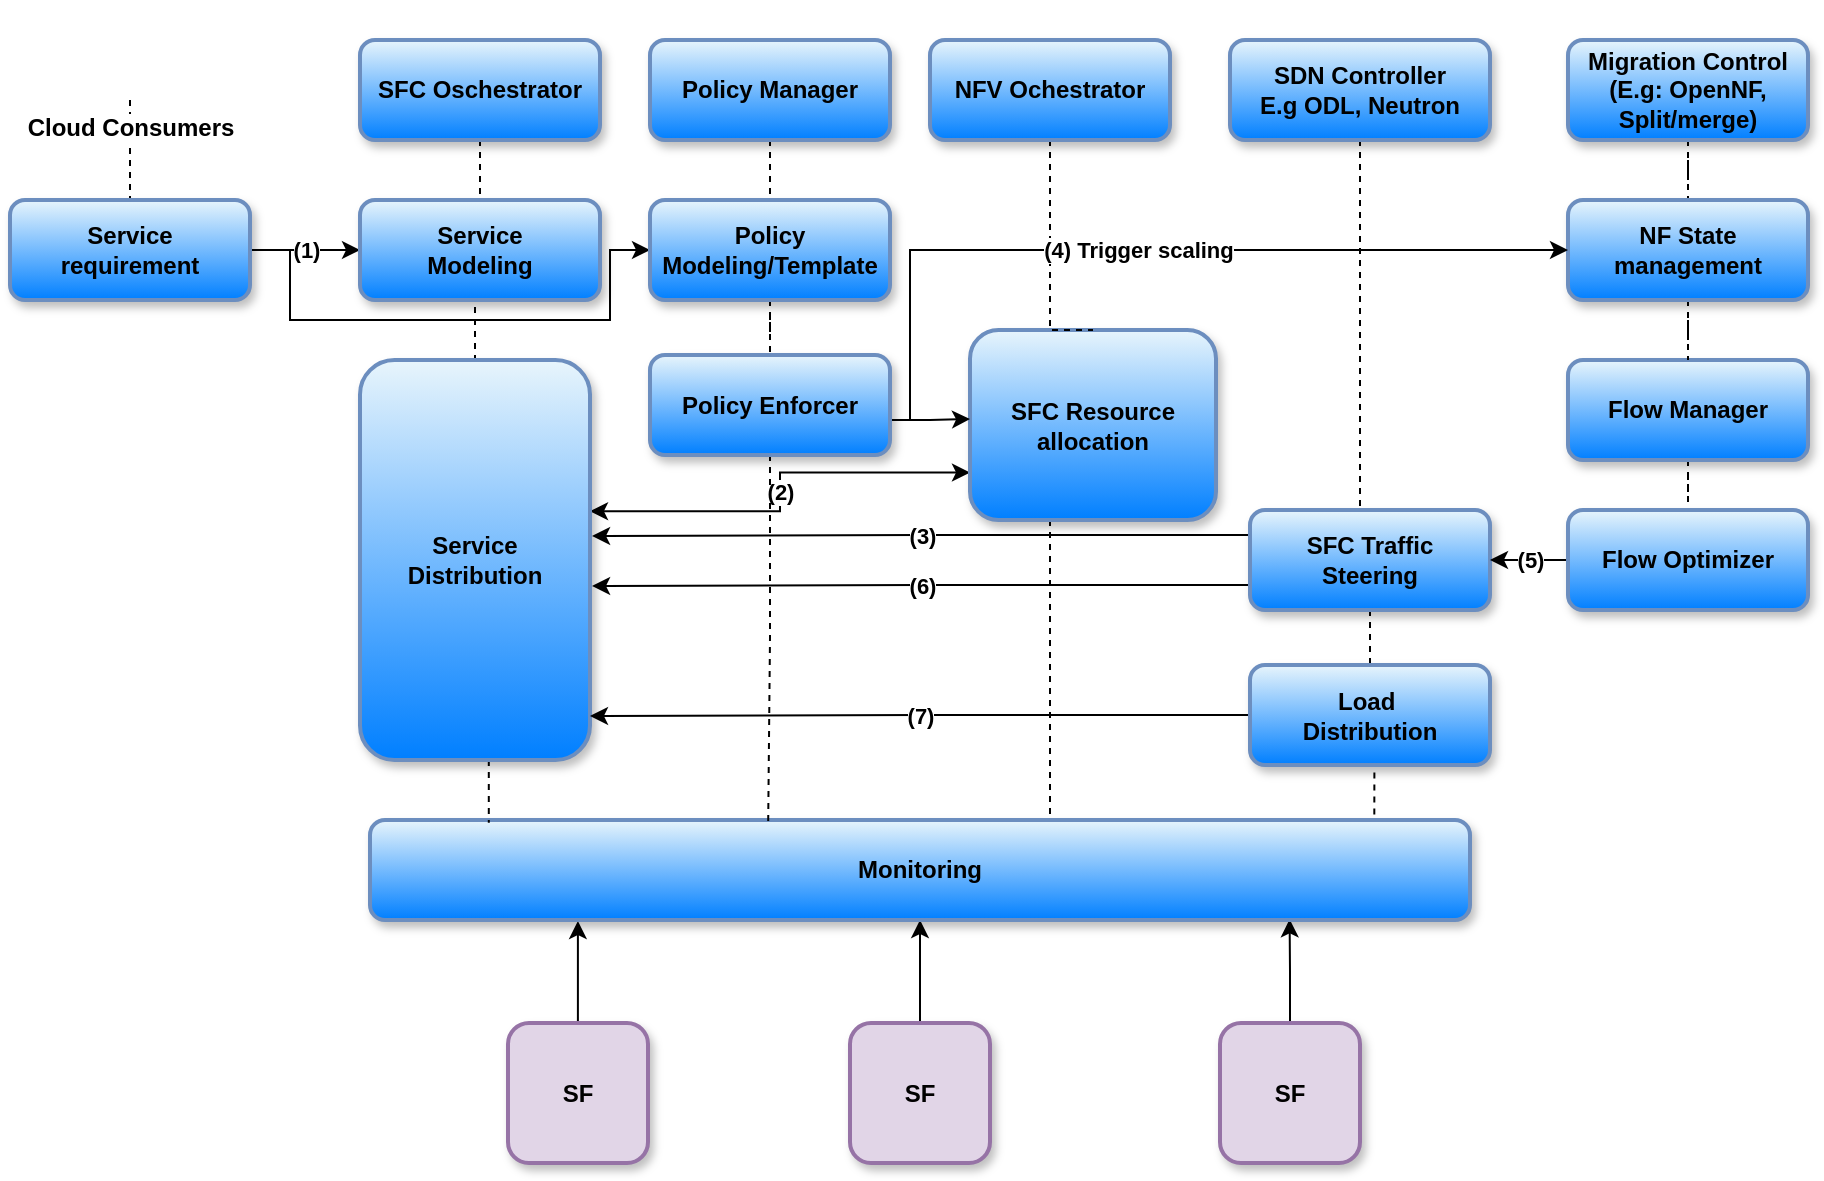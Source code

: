 <mxfile version="11.2.1" type="github" pages="1"><diagram id="kQbExWPN0CtBKPwcFrdm" name="Page-1"><mxGraphModel dx="2272" dy="804" grid="1" gridSize="10" guides="1" tooltips="1" connect="1" arrows="1" fold="1" page="1" pageScale="1" pageWidth="850" pageHeight="1100" math="0" shadow="0"><root><mxCell id="0"/><mxCell id="1" parent="0"/><mxCell id="JRXhheI9iP6am6KIxg5r-28" style="edgeStyle=orthogonalEdgeStyle;rounded=0;orthogonalLoop=1;jettySize=auto;html=1;exitX=0.5;exitY=1;exitDx=0;exitDy=0;entryX=0.5;entryY=0;entryDx=0;entryDy=0;endArrow=none;endFill=0;dashed=1;" parent="1" source="cVBhmCMEJ00_9S8NygyT-1" target="JRXhheI9iP6am6KIxg5r-5" edge="1"><mxGeometry relative="1" as="geometry"/></mxCell><mxCell id="cVBhmCMEJ00_9S8NygyT-1" value="&lt;b&gt;Cloud Consumers&lt;/b&gt;" style="shape=image;html=1;verticalAlign=top;verticalLabelPosition=bottom;labelBackgroundColor=#ffffff;imageAspect=0;aspect=fixed;image=https://cdn2.iconfinder.com/data/icons/pinpoint-interface/48/users-128.png" parent="1" vertex="1"><mxGeometry x="25" y="110" width="50" height="50" as="geometry"/></mxCell><mxCell id="JRXhheI9iP6am6KIxg5r-34" style="edgeStyle=orthogonalEdgeStyle;rounded=0;orthogonalLoop=1;jettySize=auto;html=1;entryX=0.5;entryY=0;entryDx=0;entryDy=0;dashed=1;endArrow=none;endFill=0;" parent="1" source="cVBhmCMEJ00_9S8NygyT-2" target="JRXhheI9iP6am6KIxg5r-12" edge="1"><mxGeometry relative="1" as="geometry"><Array as="points"><mxPoint x="665" y="365"/></Array></mxGeometry></mxCell><mxCell id="cVBhmCMEJ00_9S8NygyT-2" value="&lt;b&gt;SDN Controller&lt;br&gt;E.g ODL, Neutron&lt;br&gt;&lt;/b&gt;" style="rounded=1;whiteSpace=wrap;html=1;fillColor=#E8F5FC;strokeColor=#6c8ebf;gradientColor=#007FFF;strokeWidth=2;glass=0;shadow=1;comic=0;" parent="1" vertex="1"><mxGeometry x="600" y="130" width="130" height="50" as="geometry"/></mxCell><mxCell id="JRXhheI9iP6am6KIxg5r-49" style="edgeStyle=orthogonalEdgeStyle;rounded=0;orthogonalLoop=1;jettySize=auto;html=1;entryX=0.189;entryY=1.01;entryDx=0;entryDy=0;entryPerimeter=0;endArrow=classic;endFill=1;" parent="1" source="cVBhmCMEJ00_9S8NygyT-10" target="JRXhheI9iP6am6KIxg5r-3" edge="1"><mxGeometry relative="1" as="geometry"/></mxCell><mxCell id="cVBhmCMEJ00_9S8NygyT-10" value="&lt;b&gt;SF&lt;/b&gt;" style="whiteSpace=wrap;html=1;aspect=fixed;rounded=1;shadow=1;glass=0;comic=0;strokeWidth=2;fillColor=#e1d5e7;strokeColor=#9673a6;gradientDirection=north;flipH=1;" parent="1" vertex="1"><mxGeometry x="239" y="621.5" width="70" height="70" as="geometry"/></mxCell><mxCell id="JRXhheI9iP6am6KIxg5r-50" style="edgeStyle=orthogonalEdgeStyle;rounded=0;orthogonalLoop=1;jettySize=auto;html=1;exitX=0.5;exitY=0;exitDx=0;exitDy=0;entryX=0.5;entryY=1;entryDx=0;entryDy=0;endArrow=classic;endFill=1;" parent="1" source="cVBhmCMEJ00_9S8NygyT-11" target="JRXhheI9iP6am6KIxg5r-3" edge="1"><mxGeometry relative="1" as="geometry"/></mxCell><mxCell id="cVBhmCMEJ00_9S8NygyT-11" value="&lt;b&gt;SF&lt;/b&gt;" style="whiteSpace=wrap;html=1;aspect=fixed;rounded=1;shadow=1;glass=0;comic=0;strokeWidth=2;fillColor=#e1d5e7;strokeColor=#9673a6;gradientDirection=north;flipH=1;" parent="1" vertex="1"><mxGeometry x="410" y="621.5" width="70" height="70" as="geometry"/></mxCell><mxCell id="JRXhheI9iP6am6KIxg5r-51" style="edgeStyle=orthogonalEdgeStyle;rounded=0;orthogonalLoop=1;jettySize=auto;html=1;exitX=0.5;exitY=0;exitDx=0;exitDy=0;entryX=0.836;entryY=0.993;entryDx=0;entryDy=0;entryPerimeter=0;endArrow=classic;endFill=1;" parent="1" source="cVBhmCMEJ00_9S8NygyT-12" target="JRXhheI9iP6am6KIxg5r-3" edge="1"><mxGeometry relative="1" as="geometry"/></mxCell><mxCell id="cVBhmCMEJ00_9S8NygyT-12" value="&lt;b&gt;SF&lt;/b&gt;" style="whiteSpace=wrap;html=1;aspect=fixed;rounded=1;shadow=1;glass=0;comic=0;strokeWidth=2;fillColor=#e1d5e7;strokeColor=#9673a6;gradientDirection=north;flipH=1;" parent="1" vertex="1"><mxGeometry x="595" y="621.5" width="70" height="70" as="geometry"/></mxCell><mxCell id="JRXhheI9iP6am6KIxg5r-45" style="edgeStyle=orthogonalEdgeStyle;rounded=0;orthogonalLoop=1;jettySize=auto;html=1;entryX=0.5;entryY=0;entryDx=0;entryDy=0;endArrow=none;endFill=0;dashed=1;" parent="1" source="Mx0pS9zkEsmlNPc9uyDG-16" target="JRXhheI9iP6am6KIxg5r-32" edge="1"><mxGeometry relative="1" as="geometry"/></mxCell><mxCell id="Mx0pS9zkEsmlNPc9uyDG-16" value="&lt;b&gt;Migration Control&lt;br&gt;(E.g: OpenNF, Split/merge)&lt;br&gt;&lt;/b&gt;" style="rounded=1;whiteSpace=wrap;html=1;fillColor=#E8F5FC;strokeColor=#6c8ebf;gradientColor=#007FFF;strokeWidth=2;glass=0;shadow=1;comic=0;" parent="1" vertex="1"><mxGeometry x="769" y="130" width="120" height="50" as="geometry"/></mxCell><mxCell id="JRXhheI9iP6am6KIxg5r-23" style="edgeStyle=orthogonalEdgeStyle;rounded=0;orthogonalLoop=1;jettySize=auto;html=1;exitX=0.5;exitY=1;exitDx=0;exitDy=0;entryX=0.5;entryY=0;entryDx=0;entryDy=0;dashed=1;endArrow=none;endFill=0;" parent="1" source="JRXhheI9iP6am6KIxg5r-1" target="JRXhheI9iP6am6KIxg5r-13" edge="1"><mxGeometry relative="1" as="geometry"/></mxCell><mxCell id="JRXhheI9iP6am6KIxg5r-1" value="&lt;b&gt;SFC Oschestrator&lt;br&gt;&lt;/b&gt;" style="rounded=1;whiteSpace=wrap;html=1;fillColor=#E8F5FC;strokeColor=#6c8ebf;gradientColor=#007FFF;strokeWidth=2;glass=0;shadow=1;comic=0;" parent="1" vertex="1"><mxGeometry x="165" y="130" width="120" height="50" as="geometry"/></mxCell><mxCell id="JRXhheI9iP6am6KIxg5r-29" style="edgeStyle=orthogonalEdgeStyle;rounded=0;orthogonalLoop=1;jettySize=auto;html=1;dashed=1;endArrow=none;endFill=0;" parent="1" source="JRXhheI9iP6am6KIxg5r-2" target="JRXhheI9iP6am6KIxg5r-3" edge="1"><mxGeometry relative="1" as="geometry"><Array as="points"><mxPoint x="510" y="410"/><mxPoint x="510" y="410"/></Array></mxGeometry></mxCell><mxCell id="JRXhheI9iP6am6KIxg5r-43" value="&lt;b&gt;(2)&lt;/b&gt;" style="edgeStyle=orthogonalEdgeStyle;rounded=0;orthogonalLoop=1;jettySize=auto;html=1;exitX=0;exitY=0.75;exitDx=0;exitDy=0;endArrow=classic;endFill=1;entryX=1;entryY=0.378;entryDx=0;entryDy=0;entryPerimeter=0;startArrow=classic;startFill=1;" parent="1" source="JRXhheI9iP6am6KIxg5r-2" target="JRXhheI9iP6am6KIxg5r-14" edge="1"><mxGeometry relative="1" as="geometry"><mxPoint x="290" y="346.667" as="targetPoint"/></mxGeometry></mxCell><mxCell id="JRXhheI9iP6am6KIxg5r-2" value="&lt;b&gt;SFC Resource allocation&lt;br&gt;&lt;/b&gt;" style="rounded=1;whiteSpace=wrap;html=1;fillColor=#E8F5FC;strokeColor=#6c8ebf;gradientColor=#007FFF;strokeWidth=2;glass=0;shadow=1;comic=0;" parent="1" vertex="1"><mxGeometry x="470" y="275" width="123" height="95" as="geometry"/></mxCell><mxCell id="JRXhheI9iP6am6KIxg5r-3" value="&lt;b&gt;Monitoring&lt;br&gt;&lt;/b&gt;" style="rounded=1;whiteSpace=wrap;html=1;fillColor=#E8F5FC;strokeColor=#6c8ebf;gradientColor=#007FFF;strokeWidth=2;glass=0;shadow=1;comic=0;" parent="1" vertex="1"><mxGeometry x="170" y="520" width="550" height="50" as="geometry"/></mxCell><mxCell id="JRXhheI9iP6am6KIxg5r-19" style="edgeStyle=orthogonalEdgeStyle;rounded=0;orthogonalLoop=1;jettySize=auto;html=1;exitX=0.5;exitY=1;exitDx=0;exitDy=0;entryX=0.5;entryY=0;entryDx=0;entryDy=0;endArrow=none;endFill=0;dashed=1;" parent="1" source="JRXhheI9iP6am6KIxg5r-4" target="JRXhheI9iP6am6KIxg5r-2" edge="1"><mxGeometry relative="1" as="geometry"><Array as="points"><mxPoint x="510" y="275"/></Array></mxGeometry></mxCell><mxCell id="JRXhheI9iP6am6KIxg5r-4" value="&lt;b&gt;NFV Ochestrator&lt;br&gt;&lt;/b&gt;" style="rounded=1;whiteSpace=wrap;html=1;fillColor=#E8F5FC;strokeColor=#6c8ebf;gradientColor=#007FFF;strokeWidth=2;glass=0;shadow=1;comic=0;" parent="1" vertex="1"><mxGeometry x="450" y="130" width="120" height="50" as="geometry"/></mxCell><mxCell id="JRXhheI9iP6am6KIxg5r-24" value="&lt;b&gt;(1)&lt;/b&gt;" style="edgeStyle=orthogonalEdgeStyle;rounded=0;orthogonalLoop=1;jettySize=auto;html=1;entryX=0;entryY=0.5;entryDx=0;entryDy=0;endArrow=classic;endFill=1;" parent="1" source="JRXhheI9iP6am6KIxg5r-5" target="JRXhheI9iP6am6KIxg5r-13" edge="1"><mxGeometry relative="1" as="geometry"/></mxCell><mxCell id="JRXhheI9iP6am6KIxg5r-27" style="edgeStyle=orthogonalEdgeStyle;rounded=0;orthogonalLoop=1;jettySize=auto;html=1;exitX=1;exitY=0.5;exitDx=0;exitDy=0;endArrow=classic;endFill=1;entryX=0;entryY=0.5;entryDx=0;entryDy=0;" parent="1" source="JRXhheI9iP6am6KIxg5r-5" target="JRXhheI9iP6am6KIxg5r-15" edge="1"><mxGeometry relative="1" as="geometry"><Array as="points"><mxPoint x="130" y="235"/><mxPoint x="130" y="270"/><mxPoint x="290" y="270"/><mxPoint x="290" y="235"/></Array></mxGeometry></mxCell><mxCell id="JRXhheI9iP6am6KIxg5r-5" value="&lt;b&gt;Service &lt;br&gt;requirement&lt;br&gt;&lt;/b&gt;" style="rounded=1;whiteSpace=wrap;html=1;fillColor=#E8F5FC;strokeColor=#6c8ebf;gradientColor=#007FFF;strokeWidth=2;glass=0;shadow=1;comic=0;" parent="1" vertex="1"><mxGeometry x="-10" y="210" width="120" height="50" as="geometry"/></mxCell><mxCell id="JRXhheI9iP6am6KIxg5r-18" style="edgeStyle=orthogonalEdgeStyle;rounded=0;orthogonalLoop=1;jettySize=auto;html=1;exitX=0.5;exitY=1;exitDx=0;exitDy=0;entryX=0.5;entryY=0;entryDx=0;entryDy=0;endArrow=none;endFill=0;dashed=1;" parent="1" source="JRXhheI9iP6am6KIxg5r-7" target="JRXhheI9iP6am6KIxg5r-15" edge="1"><mxGeometry relative="1" as="geometry"/></mxCell><mxCell id="JRXhheI9iP6am6KIxg5r-7" value="&lt;b&gt;Policy Manager&lt;br&gt;&lt;/b&gt;" style="rounded=1;whiteSpace=wrap;html=1;fillColor=#E8F5FC;strokeColor=#6c8ebf;gradientColor=#007FFF;strokeWidth=2;glass=0;shadow=1;comic=0;" parent="1" vertex="1"><mxGeometry x="310" y="130" width="120" height="50" as="geometry"/></mxCell><mxCell id="JRXhheI9iP6am6KIxg5r-47" style="edgeStyle=orthogonalEdgeStyle;rounded=0;orthogonalLoop=1;jettySize=auto;html=1;endArrow=none;endFill=0;dashed=1;" parent="1" source="JRXhheI9iP6am6KIxg5r-11" target="JRXhheI9iP6am6KIxg5r-33" edge="1"><mxGeometry relative="1" as="geometry"/></mxCell><mxCell id="JRXhheI9iP6am6KIxg5r-11" value="&lt;b&gt;Flow Manager&lt;br&gt;&lt;/b&gt;" style="rounded=1;whiteSpace=wrap;html=1;fillColor=#E8F5FC;strokeColor=#6c8ebf;gradientColor=#007FFF;strokeWidth=2;glass=0;shadow=1;comic=0;" parent="1" vertex="1"><mxGeometry x="769" y="290" width="120" height="50" as="geometry"/></mxCell><mxCell id="VaVUBM7jkD9ew-lNlTAx-4" style="edgeStyle=orthogonalEdgeStyle;rounded=0;orthogonalLoop=1;jettySize=auto;html=1;exitX=0.5;exitY=1;exitDx=0;exitDy=0;entryX=0.5;entryY=0;entryDx=0;entryDy=0;dashed=1;endArrow=none;endFill=0;" edge="1" parent="1" source="JRXhheI9iP6am6KIxg5r-12" target="VaVUBM7jkD9ew-lNlTAx-2"><mxGeometry relative="1" as="geometry"/></mxCell><mxCell id="VaVUBM7jkD9ew-lNlTAx-12" value="&lt;b&gt;(6)&lt;/b&gt;" style="edgeStyle=orthogonalEdgeStyle;rounded=0;orthogonalLoop=1;jettySize=auto;html=1;exitX=0;exitY=0.75;exitDx=0;exitDy=0;entryX=1.009;entryY=0.565;entryDx=0;entryDy=0;entryPerimeter=0;endArrow=classic;endFill=1;" edge="1" parent="1" source="JRXhheI9iP6am6KIxg5r-12" target="JRXhheI9iP6am6KIxg5r-14"><mxGeometry relative="1" as="geometry"/></mxCell><mxCell id="VaVUBM7jkD9ew-lNlTAx-13" value="&lt;b&gt;(3)&lt;/b&gt;" style="edgeStyle=orthogonalEdgeStyle;rounded=0;orthogonalLoop=1;jettySize=auto;html=1;exitX=0;exitY=0.25;exitDx=0;exitDy=0;entryX=1.009;entryY=0.44;entryDx=0;entryDy=0;entryPerimeter=0;endArrow=classic;endFill=1;" edge="1" parent="1" source="JRXhheI9iP6am6KIxg5r-12" target="JRXhheI9iP6am6KIxg5r-14"><mxGeometry relative="1" as="geometry"/></mxCell><mxCell id="JRXhheI9iP6am6KIxg5r-12" value="&lt;b&gt;SFC Traffic &lt;br&gt;Steering&lt;br&gt;&lt;/b&gt;" style="rounded=1;whiteSpace=wrap;html=1;fillColor=#E8F5FC;strokeColor=#6c8ebf;gradientColor=#007FFF;strokeWidth=2;glass=0;shadow=1;comic=0;" parent="1" vertex="1"><mxGeometry x="610" y="365" width="120" height="50" as="geometry"/></mxCell><mxCell id="JRXhheI9iP6am6KIxg5r-17" style="edgeStyle=orthogonalEdgeStyle;rounded=0;orthogonalLoop=1;jettySize=auto;html=1;exitX=0.5;exitY=1;exitDx=0;exitDy=0;entryX=0.5;entryY=0;entryDx=0;entryDy=0;endArrow=none;endFill=0;dashed=1;" parent="1" source="JRXhheI9iP6am6KIxg5r-13" target="JRXhheI9iP6am6KIxg5r-14" edge="1"><mxGeometry relative="1" as="geometry"/></mxCell><mxCell id="JRXhheI9iP6am6KIxg5r-13" value="&lt;b&gt;Service &lt;br&gt;Modeling&lt;br&gt;&lt;/b&gt;" style="rounded=1;whiteSpace=wrap;html=1;fillColor=#E8F5FC;strokeColor=#6c8ebf;gradientColor=#007FFF;strokeWidth=2;glass=0;shadow=1;comic=0;" parent="1" vertex="1"><mxGeometry x="165" y="210" width="120" height="50" as="geometry"/></mxCell><mxCell id="JRXhheI9iP6am6KIxg5r-31" style="edgeStyle=orthogonalEdgeStyle;rounded=0;orthogonalLoop=1;jettySize=auto;html=1;entryX=0.108;entryY=0.027;entryDx=0;entryDy=0;entryPerimeter=0;dashed=1;endArrow=none;endFill=0;" parent="1" source="JRXhheI9iP6am6KIxg5r-14" target="JRXhheI9iP6am6KIxg5r-3" edge="1"><mxGeometry relative="1" as="geometry"><Array as="points"><mxPoint x="229" y="450"/><mxPoint x="229" y="450"/></Array></mxGeometry></mxCell><mxCell id="JRXhheI9iP6am6KIxg5r-14" value="&lt;b&gt;Service &lt;br&gt;Distribution&lt;br&gt;&lt;/b&gt;" style="rounded=1;whiteSpace=wrap;html=1;fillColor=#E8F5FC;strokeColor=#6c8ebf;gradientColor=#007FFF;strokeWidth=2;glass=0;shadow=1;comic=0;" parent="1" vertex="1"><mxGeometry x="165" y="290" width="115" height="200" as="geometry"/></mxCell><mxCell id="JRXhheI9iP6am6KIxg5r-37" style="edgeStyle=orthogonalEdgeStyle;rounded=0;orthogonalLoop=1;jettySize=auto;html=1;entryX=0.5;entryY=0;entryDx=0;entryDy=0;dashed=1;endArrow=none;endFill=0;" parent="1" source="JRXhheI9iP6am6KIxg5r-15" target="JRXhheI9iP6am6KIxg5r-35" edge="1"><mxGeometry relative="1" as="geometry"/></mxCell><mxCell id="JRXhheI9iP6am6KIxg5r-15" value="&lt;b&gt;Policy Modeling/Template&lt;br&gt;&lt;/b&gt;" style="rounded=1;whiteSpace=wrap;html=1;fillColor=#E8F5FC;strokeColor=#6c8ebf;gradientColor=#007FFF;strokeWidth=2;glass=0;shadow=1;comic=0;" parent="1" vertex="1"><mxGeometry x="310" y="210" width="120" height="50" as="geometry"/></mxCell><mxCell id="JRXhheI9iP6am6KIxg5r-46" style="edgeStyle=orthogonalEdgeStyle;rounded=0;orthogonalLoop=1;jettySize=auto;html=1;endArrow=none;endFill=0;dashed=1;" parent="1" source="JRXhheI9iP6am6KIxg5r-32" target="JRXhheI9iP6am6KIxg5r-11" edge="1"><mxGeometry relative="1" as="geometry"/></mxCell><mxCell id="JRXhheI9iP6am6KIxg5r-32" value="&lt;b&gt;NF State management&lt;br&gt;&lt;/b&gt;" style="rounded=1;whiteSpace=wrap;html=1;fillColor=#E8F5FC;strokeColor=#6c8ebf;gradientColor=#007FFF;strokeWidth=2;glass=0;shadow=1;comic=0;" parent="1" vertex="1"><mxGeometry x="769" y="210" width="120" height="50" as="geometry"/></mxCell><mxCell id="JRXhheI9iP6am6KIxg5r-36" value="&lt;b&gt;(5)&lt;/b&gt;" style="edgeStyle=orthogonalEdgeStyle;rounded=0;orthogonalLoop=1;jettySize=auto;html=1;entryX=1;entryY=0.5;entryDx=0;entryDy=0;endArrow=classic;endFill=1;" parent="1" source="JRXhheI9iP6am6KIxg5r-33" target="JRXhheI9iP6am6KIxg5r-12" edge="1"><mxGeometry relative="1" as="geometry"/></mxCell><mxCell id="JRXhheI9iP6am6KIxg5r-33" value="&lt;b&gt;Flow Optimizer&lt;br&gt;&lt;/b&gt;" style="rounded=1;whiteSpace=wrap;html=1;fillColor=#E8F5FC;strokeColor=#6c8ebf;gradientColor=#007FFF;strokeWidth=2;glass=0;shadow=1;comic=0;" parent="1" vertex="1"><mxGeometry x="769" y="365" width="120" height="50" as="geometry"/></mxCell><mxCell id="JRXhheI9iP6am6KIxg5r-39" style="edgeStyle=orthogonalEdgeStyle;rounded=0;orthogonalLoop=1;jettySize=auto;html=1;entryX=0.362;entryY=0.01;entryDx=0;entryDy=0;entryPerimeter=0;dashed=1;endArrow=none;endFill=0;" parent="1" source="JRXhheI9iP6am6KIxg5r-35" target="JRXhheI9iP6am6KIxg5r-3" edge="1"><mxGeometry relative="1" as="geometry"/></mxCell><mxCell id="JRXhheI9iP6am6KIxg5r-41" value="&lt;b&gt;(4) Trigger scaling&lt;/b&gt;" style="edgeStyle=orthogonalEdgeStyle;rounded=0;orthogonalLoop=1;jettySize=auto;html=1;exitX=1;exitY=0.5;exitDx=0;exitDy=0;entryX=0;entryY=0.5;entryDx=0;entryDy=0;endArrow=classic;endFill=1;" parent="1" source="JRXhheI9iP6am6KIxg5r-35" target="JRXhheI9iP6am6KIxg5r-32" edge="1"><mxGeometry relative="1" as="geometry"><Array as="points"><mxPoint x="430" y="320"/><mxPoint x="440" y="320"/><mxPoint x="440" y="235"/></Array></mxGeometry></mxCell><mxCell id="JRXhheI9iP6am6KIxg5r-55" style="edgeStyle=orthogonalEdgeStyle;rounded=0;orthogonalLoop=1;jettySize=auto;html=1;exitX=1;exitY=0.5;exitDx=0;exitDy=0;entryX=0;entryY=0.5;entryDx=0;entryDy=0;startArrow=none;startFill=0;endArrow=classic;endFill=1;" parent="1" edge="1"><mxGeometry relative="1" as="geometry"><mxPoint x="430" y="309.5" as="sourcePoint"/><mxPoint x="470" y="319.5" as="targetPoint"/><Array as="points"><mxPoint x="430" y="320"/><mxPoint x="450" y="320"/></Array></mxGeometry></mxCell><mxCell id="JRXhheI9iP6am6KIxg5r-35" value="&lt;b&gt;Policy Enforcer&lt;br&gt;&lt;/b&gt;" style="rounded=1;whiteSpace=wrap;html=1;fillColor=#E8F5FC;strokeColor=#6c8ebf;gradientColor=#007FFF;strokeWidth=2;glass=0;shadow=1;comic=0;" parent="1" vertex="1"><mxGeometry x="310" y="287.5" width="120" height="50" as="geometry"/></mxCell><mxCell id="VaVUBM7jkD9ew-lNlTAx-5" style="edgeStyle=orthogonalEdgeStyle;rounded=0;orthogonalLoop=1;jettySize=auto;html=1;exitX=0.5;exitY=1;exitDx=0;exitDy=0;entryX=0.913;entryY=0;entryDx=0;entryDy=0;entryPerimeter=0;dashed=1;endArrow=none;endFill=0;" edge="1" parent="1" source="VaVUBM7jkD9ew-lNlTAx-2" target="JRXhheI9iP6am6KIxg5r-3"><mxGeometry relative="1" as="geometry"/></mxCell><mxCell id="VaVUBM7jkD9ew-lNlTAx-11" value="&lt;b&gt;(7)&lt;/b&gt;" style="edgeStyle=orthogonalEdgeStyle;rounded=0;orthogonalLoop=1;jettySize=auto;html=1;exitX=0;exitY=0.5;exitDx=0;exitDy=0;entryX=1;entryY=0.89;entryDx=0;entryDy=0;entryPerimeter=0;endArrow=classic;endFill=1;" edge="1" parent="1" source="VaVUBM7jkD9ew-lNlTAx-2" target="JRXhheI9iP6am6KIxg5r-14"><mxGeometry relative="1" as="geometry"/></mxCell><mxCell id="VaVUBM7jkD9ew-lNlTAx-2" value="&lt;b&gt;Load&amp;nbsp;&lt;br&gt;Distribution&lt;br&gt;&lt;/b&gt;" style="rounded=1;whiteSpace=wrap;html=1;fillColor=#E8F5FC;strokeColor=#6c8ebf;gradientColor=#007FFF;strokeWidth=2;glass=0;shadow=1;comic=0;" vertex="1" parent="1"><mxGeometry x="610" y="442.5" width="120" height="50" as="geometry"/></mxCell></root></mxGraphModel></diagram></mxfile>